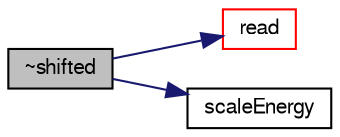 digraph "~shifted"
{
  bgcolor="transparent";
  edge [fontname="FreeSans",fontsize="10",labelfontname="FreeSans",labelfontsize="10"];
  node [fontname="FreeSans",fontsize="10",shape=record];
  rankdir="LR";
  Node2 [label="~shifted",height=0.2,width=0.4,color="black", fillcolor="grey75", style="filled", fontcolor="black"];
  Node2 -> Node3 [color="midnightblue",fontsize="10",style="solid",fontname="FreeSans"];
  Node3 [label="read",height=0.2,width=0.4,color="red",URL="$a24430.html#a0702ebe49b3b28f5ed59b5a082c4f2f7",tooltip="Read dictionary. "];
  Node2 -> Node5 [color="midnightblue",fontsize="10",style="solid",fontname="FreeSans"];
  Node5 [label="scaleEnergy",height=0.2,width=0.4,color="black",URL="$a24430.html#a748ffa9ecb72ed54182781630845d801"];
}
